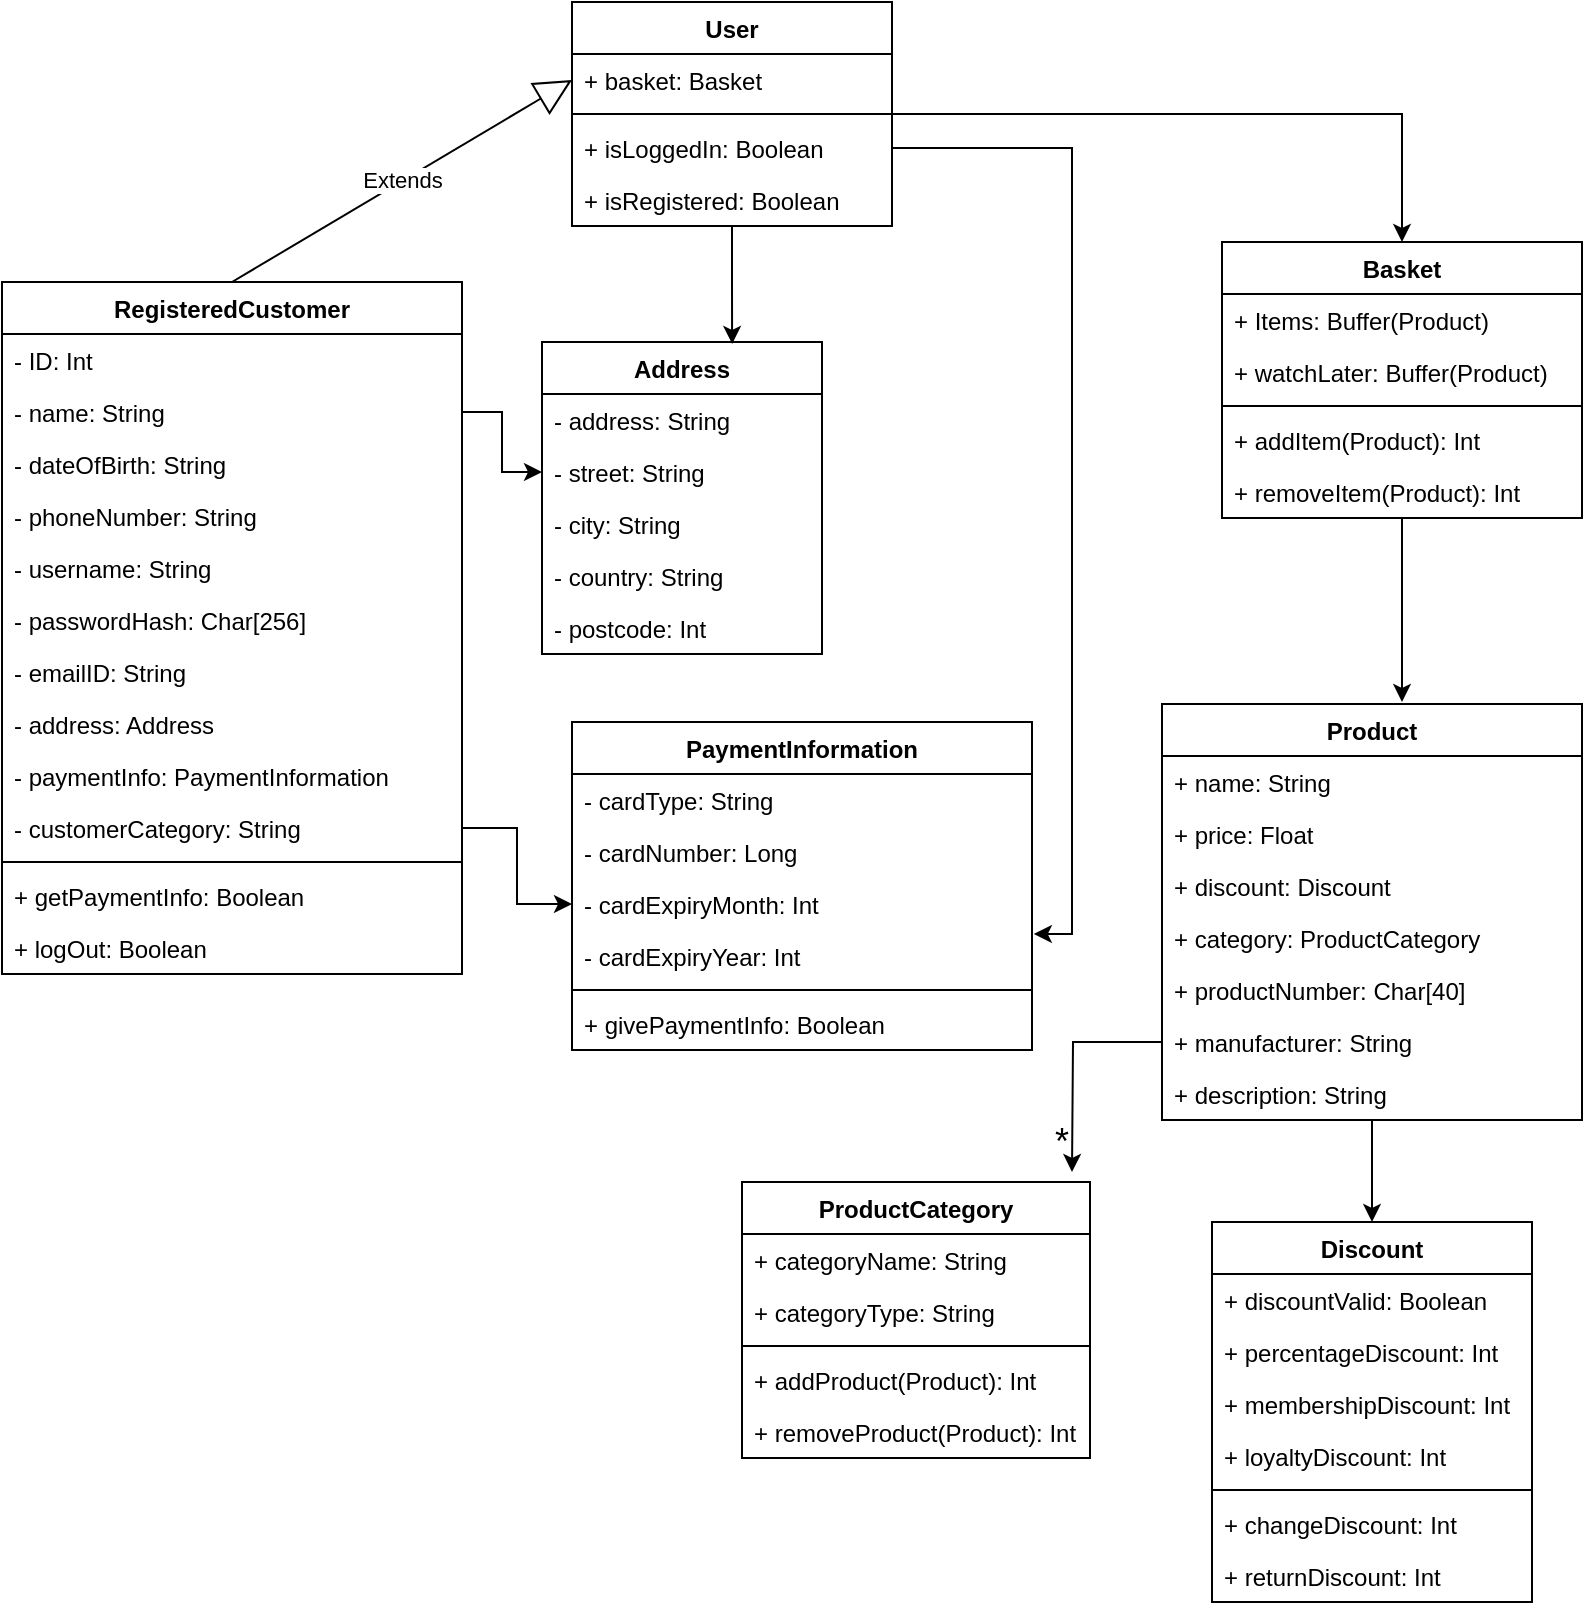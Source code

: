 <mxfile version="20.8.16" type="github">
  <diagram id="Nh0nanDuNYJZ3tOj_Rlb" name="Page-1">
    <mxGraphModel dx="1434" dy="759" grid="1" gridSize="10" guides="1" tooltips="1" connect="1" arrows="1" fold="1" page="1" pageScale="1" pageWidth="827" pageHeight="1169" math="0" shadow="0">
      <root>
        <mxCell id="0" />
        <mxCell id="1" parent="0" />
        <mxCell id="YDbHKs5XharbR7hThd1T-99" style="edgeStyle=orthogonalEdgeStyle;rounded=0;orthogonalLoop=1;jettySize=auto;html=1;entryX=0.5;entryY=0;entryDx=0;entryDy=0;endArrow=classic;endFill=1;" parent="1" source="YDbHKs5XharbR7hThd1T-2" target="YDbHKs5XharbR7hThd1T-66" edge="1">
          <mxGeometry relative="1" as="geometry" />
        </mxCell>
        <mxCell id="YDbHKs5XharbR7hThd1T-2" value="Product" style="swimlane;fontStyle=1;childLayout=stackLayout;horizontal=1;startSize=26;fillColor=none;horizontalStack=0;resizeParent=1;resizeParentMax=0;resizeLast=0;collapsible=1;marginBottom=0;" parent="1" vertex="1">
          <mxGeometry x="610" y="361" width="210" height="208" as="geometry">
            <mxRectangle x="120" y="160" width="70" height="26" as="alternateBounds" />
          </mxGeometry>
        </mxCell>
        <mxCell id="YDbHKs5XharbR7hThd1T-3" value="+ name: String" style="text;strokeColor=none;fillColor=none;align=left;verticalAlign=top;spacingLeft=4;spacingRight=4;overflow=hidden;rotatable=0;points=[[0,0.5],[1,0.5]];portConstraint=eastwest;" parent="YDbHKs5XharbR7hThd1T-2" vertex="1">
          <mxGeometry y="26" width="210" height="26" as="geometry" />
        </mxCell>
        <mxCell id="YDbHKs5XharbR7hThd1T-4" value="+ price: Float" style="text;strokeColor=none;fillColor=none;align=left;verticalAlign=top;spacingLeft=4;spacingRight=4;overflow=hidden;rotatable=0;points=[[0,0.5],[1,0.5]];portConstraint=eastwest;" parent="YDbHKs5XharbR7hThd1T-2" vertex="1">
          <mxGeometry y="52" width="210" height="26" as="geometry" />
        </mxCell>
        <mxCell id="YDbHKs5XharbR7hThd1T-5" value="+ discount: Discount" style="text;strokeColor=none;fillColor=none;align=left;verticalAlign=top;spacingLeft=4;spacingRight=4;overflow=hidden;rotatable=0;points=[[0,0.5],[1,0.5]];portConstraint=eastwest;" parent="YDbHKs5XharbR7hThd1T-2" vertex="1">
          <mxGeometry y="78" width="210" height="26" as="geometry" />
        </mxCell>
        <mxCell id="YDbHKs5XharbR7hThd1T-101" value="+ category: ProductCategory" style="text;strokeColor=none;fillColor=none;align=left;verticalAlign=top;spacingLeft=4;spacingRight=4;overflow=hidden;rotatable=0;points=[[0,0.5],[1,0.5]];portConstraint=eastwest;" parent="YDbHKs5XharbR7hThd1T-2" vertex="1">
          <mxGeometry y="104" width="210" height="26" as="geometry" />
        </mxCell>
        <mxCell id="YDbHKs5XharbR7hThd1T-9" value="+ productNumber: Char[40]" style="text;strokeColor=none;fillColor=none;align=left;verticalAlign=top;spacingLeft=4;spacingRight=4;overflow=hidden;rotatable=0;points=[[0,0.5],[1,0.5]];portConstraint=eastwest;" parent="YDbHKs5XharbR7hThd1T-2" vertex="1">
          <mxGeometry y="130" width="210" height="26" as="geometry" />
        </mxCell>
        <mxCell id="YDbHKs5XharbR7hThd1T-8" value="+ manufacturer: String" style="text;strokeColor=none;fillColor=none;align=left;verticalAlign=top;spacingLeft=4;spacingRight=4;overflow=hidden;rotatable=0;points=[[0,0.5],[1,0.5]];portConstraint=eastwest;" parent="YDbHKs5XharbR7hThd1T-2" vertex="1">
          <mxGeometry y="156" width="210" height="26" as="geometry" />
        </mxCell>
        <mxCell id="YDbHKs5XharbR7hThd1T-7" value="+ description: String" style="text;strokeColor=none;fillColor=none;align=left;verticalAlign=top;spacingLeft=4;spacingRight=4;overflow=hidden;rotatable=0;points=[[0,0.5],[1,0.5]];portConstraint=eastwest;" parent="YDbHKs5XharbR7hThd1T-2" vertex="1">
          <mxGeometry y="182" width="210" height="26" as="geometry" />
        </mxCell>
        <mxCell id="YDbHKs5XharbR7hThd1T-11" value="RegisteredCustomer" style="swimlane;fontStyle=1;align=center;verticalAlign=top;childLayout=stackLayout;horizontal=1;startSize=26;horizontalStack=0;resizeParent=1;resizeParentMax=0;resizeLast=0;collapsible=1;marginBottom=0;" parent="1" vertex="1">
          <mxGeometry x="30" y="150" width="230" height="346" as="geometry" />
        </mxCell>
        <mxCell id="YDbHKs5XharbR7hThd1T-12" value="- ID: Int" style="text;strokeColor=none;fillColor=none;align=left;verticalAlign=top;spacingLeft=4;spacingRight=4;overflow=hidden;rotatable=0;points=[[0,0.5],[1,0.5]];portConstraint=eastwest;" parent="YDbHKs5XharbR7hThd1T-11" vertex="1">
          <mxGeometry y="26" width="230" height="26" as="geometry" />
        </mxCell>
        <mxCell id="YDbHKs5XharbR7hThd1T-15" value="- name: String" style="text;strokeColor=none;fillColor=none;align=left;verticalAlign=top;spacingLeft=4;spacingRight=4;overflow=hidden;rotatable=0;points=[[0,0.5],[1,0.5]];portConstraint=eastwest;" parent="YDbHKs5XharbR7hThd1T-11" vertex="1">
          <mxGeometry y="52" width="230" height="26" as="geometry" />
        </mxCell>
        <mxCell id="YDbHKs5XharbR7hThd1T-16" value="- dateOfBirth: String" style="text;strokeColor=none;fillColor=none;align=left;verticalAlign=top;spacingLeft=4;spacingRight=4;overflow=hidden;rotatable=0;points=[[0,0.5],[1,0.5]];portConstraint=eastwest;" parent="YDbHKs5XharbR7hThd1T-11" vertex="1">
          <mxGeometry y="78" width="230" height="26" as="geometry" />
        </mxCell>
        <mxCell id="YDbHKs5XharbR7hThd1T-51" value="- phoneNumber: String" style="text;strokeColor=none;fillColor=none;align=left;verticalAlign=top;spacingLeft=4;spacingRight=4;overflow=hidden;rotatable=0;points=[[0,0.5],[1,0.5]];portConstraint=eastwest;" parent="YDbHKs5XharbR7hThd1T-11" vertex="1">
          <mxGeometry y="104" width="230" height="26" as="geometry" />
        </mxCell>
        <mxCell id="YDbHKs5XharbR7hThd1T-77" value="- username: String" style="text;strokeColor=none;fillColor=none;align=left;verticalAlign=top;spacingLeft=4;spacingRight=4;overflow=hidden;rotatable=0;points=[[0,0.5],[1,0.5]];portConstraint=eastwest;" parent="YDbHKs5XharbR7hThd1T-11" vertex="1">
          <mxGeometry y="130" width="230" height="26" as="geometry" />
        </mxCell>
        <mxCell id="YDbHKs5XharbR7hThd1T-78" value="- passwordHash: Char[256]" style="text;strokeColor=none;fillColor=none;align=left;verticalAlign=top;spacingLeft=4;spacingRight=4;overflow=hidden;rotatable=0;points=[[0,0.5],[1,0.5]];portConstraint=eastwest;" parent="YDbHKs5XharbR7hThd1T-11" vertex="1">
          <mxGeometry y="156" width="230" height="26" as="geometry" />
        </mxCell>
        <mxCell id="YDbHKs5XharbR7hThd1T-50" value="- emailID: String" style="text;strokeColor=none;fillColor=none;align=left;verticalAlign=top;spacingLeft=4;spacingRight=4;overflow=hidden;rotatable=0;points=[[0,0.5],[1,0.5]];portConstraint=eastwest;" parent="YDbHKs5XharbR7hThd1T-11" vertex="1">
          <mxGeometry y="182" width="230" height="26" as="geometry" />
        </mxCell>
        <mxCell id="YDbHKs5XharbR7hThd1T-88" value="- address: Address" style="text;strokeColor=none;fillColor=none;align=left;verticalAlign=top;spacingLeft=4;spacingRight=4;overflow=hidden;rotatable=0;points=[[0,0.5],[1,0.5]];portConstraint=eastwest;" parent="YDbHKs5XharbR7hThd1T-11" vertex="1">
          <mxGeometry y="208" width="230" height="26" as="geometry" />
        </mxCell>
        <mxCell id="YDbHKs5XharbR7hThd1T-87" value="- paymentInfo: PaymentInformation" style="text;strokeColor=none;fillColor=none;align=left;verticalAlign=top;spacingLeft=4;spacingRight=4;overflow=hidden;rotatable=0;points=[[0,0.5],[1,0.5]];portConstraint=eastwest;" parent="YDbHKs5XharbR7hThd1T-11" vertex="1">
          <mxGeometry y="234" width="230" height="26" as="geometry" />
        </mxCell>
        <mxCell id="YDbHKs5XharbR7hThd1T-75" value="- customerCategory: String" style="text;strokeColor=none;fillColor=none;align=left;verticalAlign=top;spacingLeft=4;spacingRight=4;overflow=hidden;rotatable=0;points=[[0,0.5],[1,0.5]];portConstraint=eastwest;" parent="YDbHKs5XharbR7hThd1T-11" vertex="1">
          <mxGeometry y="260" width="230" height="26" as="geometry" />
        </mxCell>
        <mxCell id="YDbHKs5XharbR7hThd1T-13" value="" style="line;strokeWidth=1;fillColor=none;align=left;verticalAlign=middle;spacingTop=-1;spacingLeft=3;spacingRight=3;rotatable=0;labelPosition=right;points=[];portConstraint=eastwest;" parent="YDbHKs5XharbR7hThd1T-11" vertex="1">
          <mxGeometry y="286" width="230" height="8" as="geometry" />
        </mxCell>
        <mxCell id="YDbHKs5XharbR7hThd1T-14" value="+ getPaymentInfo: Boolean" style="text;strokeColor=none;fillColor=none;align=left;verticalAlign=top;spacingLeft=4;spacingRight=4;overflow=hidden;rotatable=0;points=[[0,0.5],[1,0.5]];portConstraint=eastwest;" parent="YDbHKs5XharbR7hThd1T-11" vertex="1">
          <mxGeometry y="294" width="230" height="26" as="geometry" />
        </mxCell>
        <mxCell id="YDbHKs5XharbR7hThd1T-76" value="+ logOut: Boolean" style="text;strokeColor=none;fillColor=none;align=left;verticalAlign=top;spacingLeft=4;spacingRight=4;overflow=hidden;rotatable=0;points=[[0,0.5],[1,0.5]];portConstraint=eastwest;" parent="YDbHKs5XharbR7hThd1T-11" vertex="1">
          <mxGeometry y="320" width="230" height="26" as="geometry" />
        </mxCell>
        <mxCell id="YDbHKs5XharbR7hThd1T-25" value="Address" style="swimlane;fontStyle=1;childLayout=stackLayout;horizontal=1;startSize=26;fillColor=none;horizontalStack=0;resizeParent=1;resizeParentMax=0;resizeLast=0;collapsible=1;marginBottom=0;" parent="1" vertex="1">
          <mxGeometry x="300" y="180" width="140" height="156" as="geometry" />
        </mxCell>
        <mxCell id="YDbHKs5XharbR7hThd1T-26" value="- address: String" style="text;strokeColor=none;fillColor=none;align=left;verticalAlign=top;spacingLeft=4;spacingRight=4;overflow=hidden;rotatable=0;points=[[0,0.5],[1,0.5]];portConstraint=eastwest;" parent="YDbHKs5XharbR7hThd1T-25" vertex="1">
          <mxGeometry y="26" width="140" height="26" as="geometry" />
        </mxCell>
        <mxCell id="YDbHKs5XharbR7hThd1T-83" value="- street: String" style="text;strokeColor=none;fillColor=none;align=left;verticalAlign=top;spacingLeft=4;spacingRight=4;overflow=hidden;rotatable=0;points=[[0,0.5],[1,0.5]];portConstraint=eastwest;" parent="YDbHKs5XharbR7hThd1T-25" vertex="1">
          <mxGeometry y="52" width="140" height="26" as="geometry" />
        </mxCell>
        <mxCell id="YDbHKs5XharbR7hThd1T-27" value="- city: String" style="text;strokeColor=none;fillColor=none;align=left;verticalAlign=top;spacingLeft=4;spacingRight=4;overflow=hidden;rotatable=0;points=[[0,0.5],[1,0.5]];portConstraint=eastwest;" parent="YDbHKs5XharbR7hThd1T-25" vertex="1">
          <mxGeometry y="78" width="140" height="26" as="geometry" />
        </mxCell>
        <mxCell id="YDbHKs5XharbR7hThd1T-28" value="- country: String" style="text;strokeColor=none;fillColor=none;align=left;verticalAlign=top;spacingLeft=4;spacingRight=4;overflow=hidden;rotatable=0;points=[[0,0.5],[1,0.5]];portConstraint=eastwest;" parent="YDbHKs5XharbR7hThd1T-25" vertex="1">
          <mxGeometry y="104" width="140" height="26" as="geometry" />
        </mxCell>
        <mxCell id="YDbHKs5XharbR7hThd1T-49" value="- postcode: Int" style="text;strokeColor=none;fillColor=none;align=left;verticalAlign=top;spacingLeft=4;spacingRight=4;overflow=hidden;rotatable=0;points=[[0,0.5],[1,0.5]];portConstraint=eastwest;" parent="YDbHKs5XharbR7hThd1T-25" vertex="1">
          <mxGeometry y="130" width="140" height="26" as="geometry" />
        </mxCell>
        <mxCell id="YDbHKs5XharbR7hThd1T-34" value="PaymentInformation" style="swimlane;fontStyle=1;align=center;verticalAlign=top;childLayout=stackLayout;horizontal=1;startSize=26;horizontalStack=0;resizeParent=1;resizeParentMax=0;resizeLast=0;collapsible=1;marginBottom=0;" parent="1" vertex="1">
          <mxGeometry x="315" y="370" width="230" height="164" as="geometry" />
        </mxCell>
        <mxCell id="YDbHKs5XharbR7hThd1T-35" value="- cardType: String    " style="text;strokeColor=none;fillColor=none;align=left;verticalAlign=top;spacingLeft=4;spacingRight=4;overflow=hidden;rotatable=0;points=[[0,0.5],[1,0.5]];portConstraint=eastwest;" parent="YDbHKs5XharbR7hThd1T-34" vertex="1">
          <mxGeometry y="26" width="230" height="26" as="geometry" />
        </mxCell>
        <mxCell id="YDbHKs5XharbR7hThd1T-36" value="- cardNumber: Long" style="text;strokeColor=none;fillColor=none;align=left;verticalAlign=top;spacingLeft=4;spacingRight=4;overflow=hidden;rotatable=0;points=[[0,0.5],[1,0.5]];portConstraint=eastwest;" parent="YDbHKs5XharbR7hThd1T-34" vertex="1">
          <mxGeometry y="52" width="230" height="26" as="geometry" />
        </mxCell>
        <mxCell id="YDbHKs5XharbR7hThd1T-37" value="- cardExpiryMonth: Int" style="text;strokeColor=none;fillColor=none;align=left;verticalAlign=top;spacingLeft=4;spacingRight=4;overflow=hidden;rotatable=0;points=[[0,0.5],[1,0.5]];portConstraint=eastwest;" parent="YDbHKs5XharbR7hThd1T-34" vertex="1">
          <mxGeometry y="78" width="230" height="26" as="geometry" />
        </mxCell>
        <mxCell id="YDbHKs5XharbR7hThd1T-48" value="- cardExpiryYear: Int" style="text;strokeColor=none;fillColor=none;align=left;verticalAlign=top;spacingLeft=4;spacingRight=4;overflow=hidden;rotatable=0;points=[[0,0.5],[1,0.5]];portConstraint=eastwest;" parent="YDbHKs5XharbR7hThd1T-34" vertex="1">
          <mxGeometry y="104" width="230" height="26" as="geometry" />
        </mxCell>
        <mxCell id="YDbHKs5XharbR7hThd1T-38" value="" style="line;strokeWidth=1;fillColor=none;align=left;verticalAlign=middle;spacingTop=-1;spacingLeft=3;spacingRight=3;rotatable=0;labelPosition=right;points=[];portConstraint=eastwest;" parent="YDbHKs5XharbR7hThd1T-34" vertex="1">
          <mxGeometry y="130" width="230" height="8" as="geometry" />
        </mxCell>
        <mxCell id="YDbHKs5XharbR7hThd1T-39" value="+ givePaymentInfo: Boolean" style="text;strokeColor=none;fillColor=none;align=left;verticalAlign=top;spacingLeft=4;spacingRight=4;overflow=hidden;rotatable=0;points=[[0,0.5],[1,0.5]];portConstraint=eastwest;" parent="YDbHKs5XharbR7hThd1T-34" vertex="1">
          <mxGeometry y="138" width="230" height="26" as="geometry" />
        </mxCell>
        <mxCell id="YDbHKs5XharbR7hThd1T-98" style="edgeStyle=orthogonalEdgeStyle;rounded=0;orthogonalLoop=1;jettySize=auto;html=1;endArrow=classic;endFill=1;" parent="1" source="YDbHKs5XharbR7hThd1T-52" edge="1">
          <mxGeometry relative="1" as="geometry">
            <mxPoint x="730" y="360" as="targetPoint" />
          </mxGeometry>
        </mxCell>
        <mxCell id="YDbHKs5XharbR7hThd1T-52" value="Basket" style="swimlane;fontStyle=1;align=center;verticalAlign=top;childLayout=stackLayout;horizontal=1;startSize=26;horizontalStack=0;resizeParent=1;resizeParentMax=0;resizeLast=0;collapsible=1;marginBottom=0;labelBorderColor=none;strokeColor=default;fillColor=none;" parent="1" vertex="1">
          <mxGeometry x="640" y="130" width="180" height="138" as="geometry" />
        </mxCell>
        <mxCell id="YDbHKs5XharbR7hThd1T-53" value="+ Items: Buffer(Product)" style="text;strokeColor=none;fillColor=none;align=left;verticalAlign=top;spacingLeft=4;spacingRight=4;overflow=hidden;rotatable=0;points=[[0,0.5],[1,0.5]];portConstraint=eastwest;labelBorderColor=none;" parent="YDbHKs5XharbR7hThd1T-52" vertex="1">
          <mxGeometry y="26" width="180" height="26" as="geometry" />
        </mxCell>
        <mxCell id="YDbHKs5XharbR7hThd1T-56" value="+ watchLater: Buffer(Product)" style="text;strokeColor=none;fillColor=none;align=left;verticalAlign=top;spacingLeft=4;spacingRight=4;overflow=hidden;rotatable=0;points=[[0,0.5],[1,0.5]];portConstraint=eastwest;labelBorderColor=none;" parent="YDbHKs5XharbR7hThd1T-52" vertex="1">
          <mxGeometry y="52" width="180" height="26" as="geometry" />
        </mxCell>
        <mxCell id="YDbHKs5XharbR7hThd1T-54" value="" style="line;strokeWidth=1;fillColor=none;align=left;verticalAlign=middle;spacingTop=-1;spacingLeft=3;spacingRight=3;rotatable=0;labelPosition=right;points=[];portConstraint=eastwest;labelBorderColor=none;" parent="YDbHKs5XharbR7hThd1T-52" vertex="1">
          <mxGeometry y="78" width="180" height="8" as="geometry" />
        </mxCell>
        <mxCell id="YDbHKs5XharbR7hThd1T-55" value="+ addItem(Product): Int" style="text;strokeColor=none;fillColor=none;align=left;verticalAlign=top;spacingLeft=4;spacingRight=4;overflow=hidden;rotatable=0;points=[[0,0.5],[1,0.5]];portConstraint=eastwest;labelBorderColor=none;" parent="YDbHKs5XharbR7hThd1T-52" vertex="1">
          <mxGeometry y="86" width="180" height="26" as="geometry" />
        </mxCell>
        <mxCell id="YDbHKs5XharbR7hThd1T-58" value="+ removeItem(Product): Int" style="text;strokeColor=none;fillColor=none;align=left;verticalAlign=top;spacingLeft=4;spacingRight=4;overflow=hidden;rotatable=0;points=[[0,0.5],[1,0.5]];portConstraint=eastwest;labelBorderColor=none;" parent="YDbHKs5XharbR7hThd1T-52" vertex="1">
          <mxGeometry y="112" width="180" height="26" as="geometry" />
        </mxCell>
        <mxCell id="YDbHKs5XharbR7hThd1T-59" value="ProductCategory" style="swimlane;fontStyle=1;align=center;verticalAlign=top;childLayout=stackLayout;horizontal=1;startSize=26;horizontalStack=0;resizeParent=1;resizeParentMax=0;resizeLast=0;collapsible=1;marginBottom=0;labelBorderColor=none;strokeColor=default;fillColor=none;" parent="1" vertex="1">
          <mxGeometry x="400" y="600" width="174" height="138" as="geometry" />
        </mxCell>
        <mxCell id="YDbHKs5XharbR7hThd1T-60" value="+ categoryName: String" style="text;strokeColor=none;fillColor=none;align=left;verticalAlign=top;spacingLeft=4;spacingRight=4;overflow=hidden;rotatable=0;points=[[0,0.5],[1,0.5]];portConstraint=eastwest;labelBorderColor=none;" parent="YDbHKs5XharbR7hThd1T-59" vertex="1">
          <mxGeometry y="26" width="174" height="26" as="geometry" />
        </mxCell>
        <mxCell id="YDbHKs5XharbR7hThd1T-65" value="+ categoryType: String" style="text;strokeColor=none;fillColor=none;align=left;verticalAlign=top;spacingLeft=4;spacingRight=4;overflow=hidden;rotatable=0;points=[[0,0.5],[1,0.5]];portConstraint=eastwest;labelBorderColor=none;" parent="YDbHKs5XharbR7hThd1T-59" vertex="1">
          <mxGeometry y="52" width="174" height="26" as="geometry" />
        </mxCell>
        <mxCell id="YDbHKs5XharbR7hThd1T-61" value="" style="line;strokeWidth=1;fillColor=none;align=left;verticalAlign=middle;spacingTop=-1;spacingLeft=3;spacingRight=3;rotatable=0;labelPosition=right;points=[];portConstraint=eastwest;labelBorderColor=none;" parent="YDbHKs5XharbR7hThd1T-59" vertex="1">
          <mxGeometry y="78" width="174" height="8" as="geometry" />
        </mxCell>
        <mxCell id="YDbHKs5XharbR7hThd1T-62" value="+ addProduct(Product): Int" style="text;strokeColor=none;fillColor=none;align=left;verticalAlign=top;spacingLeft=4;spacingRight=4;overflow=hidden;rotatable=0;points=[[0,0.5],[1,0.5]];portConstraint=eastwest;labelBorderColor=none;" parent="YDbHKs5XharbR7hThd1T-59" vertex="1">
          <mxGeometry y="86" width="174" height="26" as="geometry" />
        </mxCell>
        <mxCell id="YDbHKs5XharbR7hThd1T-73" value="+ removeProduct(Product): Int" style="text;strokeColor=none;fillColor=none;align=left;verticalAlign=top;spacingLeft=4;spacingRight=4;overflow=hidden;rotatable=0;points=[[0,0.5],[1,0.5]];portConstraint=eastwest;labelBorderColor=none;" parent="YDbHKs5XharbR7hThd1T-59" vertex="1">
          <mxGeometry y="112" width="174" height="26" as="geometry" />
        </mxCell>
        <mxCell id="YDbHKs5XharbR7hThd1T-66" value="Discount" style="swimlane;fontStyle=1;align=center;verticalAlign=top;childLayout=stackLayout;horizontal=1;startSize=26;horizontalStack=0;resizeParent=1;resizeParentMax=0;resizeLast=0;collapsible=1;marginBottom=0;labelBorderColor=none;strokeColor=default;fillColor=none;" parent="1" vertex="1">
          <mxGeometry x="635" y="620" width="160" height="190" as="geometry" />
        </mxCell>
        <mxCell id="YDbHKs5XharbR7hThd1T-67" value="+ discountValid: Boolean" style="text;strokeColor=none;fillColor=none;align=left;verticalAlign=top;spacingLeft=4;spacingRight=4;overflow=hidden;rotatable=0;points=[[0,0.5],[1,0.5]];portConstraint=eastwest;labelBorderColor=none;" parent="YDbHKs5XharbR7hThd1T-66" vertex="1">
          <mxGeometry y="26" width="160" height="26" as="geometry" />
        </mxCell>
        <mxCell id="YDbHKs5XharbR7hThd1T-71" value="+ percentageDiscount: Int" style="text;strokeColor=none;fillColor=none;align=left;verticalAlign=top;spacingLeft=4;spacingRight=4;overflow=hidden;rotatable=0;points=[[0,0.5],[1,0.5]];portConstraint=eastwest;labelBorderColor=none;" parent="YDbHKs5XharbR7hThd1T-66" vertex="1">
          <mxGeometry y="52" width="160" height="26" as="geometry" />
        </mxCell>
        <mxCell id="YDbHKs5XharbR7hThd1T-70" value="+ membershipDiscount: Int" style="text;strokeColor=none;fillColor=none;align=left;verticalAlign=top;spacingLeft=4;spacingRight=4;overflow=hidden;rotatable=0;points=[[0,0.5],[1,0.5]];portConstraint=eastwest;labelBorderColor=none;" parent="YDbHKs5XharbR7hThd1T-66" vertex="1">
          <mxGeometry y="78" width="160" height="26" as="geometry" />
        </mxCell>
        <mxCell id="YDbHKs5XharbR7hThd1T-72" value="+ loyaltyDiscount: Int" style="text;strokeColor=none;fillColor=none;align=left;verticalAlign=top;spacingLeft=4;spacingRight=4;overflow=hidden;rotatable=0;points=[[0,0.5],[1,0.5]];portConstraint=eastwest;labelBorderColor=none;" parent="YDbHKs5XharbR7hThd1T-66" vertex="1">
          <mxGeometry y="104" width="160" height="26" as="geometry" />
        </mxCell>
        <mxCell id="YDbHKs5XharbR7hThd1T-68" value="" style="line;strokeWidth=1;fillColor=none;align=left;verticalAlign=middle;spacingTop=-1;spacingLeft=3;spacingRight=3;rotatable=0;labelPosition=right;points=[];portConstraint=eastwest;labelBorderColor=none;" parent="YDbHKs5XharbR7hThd1T-66" vertex="1">
          <mxGeometry y="130" width="160" height="8" as="geometry" />
        </mxCell>
        <mxCell id="YDbHKs5XharbR7hThd1T-85" value="+ changeDiscount: Int" style="text;strokeColor=none;fillColor=none;align=left;verticalAlign=top;spacingLeft=4;spacingRight=4;overflow=hidden;rotatable=0;points=[[0,0.5],[1,0.5]];portConstraint=eastwest;labelBorderColor=none;" parent="YDbHKs5XharbR7hThd1T-66" vertex="1">
          <mxGeometry y="138" width="160" height="26" as="geometry" />
        </mxCell>
        <mxCell id="YDbHKs5XharbR7hThd1T-69" value="+ returnDiscount: Int" style="text;strokeColor=none;fillColor=none;align=left;verticalAlign=top;spacingLeft=4;spacingRight=4;overflow=hidden;rotatable=0;points=[[0,0.5],[1,0.5]];portConstraint=eastwest;labelBorderColor=none;" parent="YDbHKs5XharbR7hThd1T-66" vertex="1">
          <mxGeometry y="164" width="160" height="26" as="geometry" />
        </mxCell>
        <mxCell id="YDbHKs5XharbR7hThd1T-93" style="edgeStyle=orthogonalEdgeStyle;rounded=0;orthogonalLoop=1;jettySize=auto;html=1;entryX=0.5;entryY=0;entryDx=0;entryDy=0;" parent="1" source="YDbHKs5XharbR7hThd1T-79" target="YDbHKs5XharbR7hThd1T-52" edge="1">
          <mxGeometry relative="1" as="geometry" />
        </mxCell>
        <mxCell id="qfSrB4xaPqwvn7O4i2Ec-7" style="edgeStyle=orthogonalEdgeStyle;rounded=0;orthogonalLoop=1;jettySize=auto;html=1;entryX=0.679;entryY=0.006;entryDx=0;entryDy=0;entryPerimeter=0;" edge="1" parent="1" source="YDbHKs5XharbR7hThd1T-79" target="YDbHKs5XharbR7hThd1T-25">
          <mxGeometry relative="1" as="geometry" />
        </mxCell>
        <mxCell id="YDbHKs5XharbR7hThd1T-79" value="User" style="swimlane;fontStyle=1;align=center;verticalAlign=top;childLayout=stackLayout;horizontal=1;startSize=26;horizontalStack=0;resizeParent=1;resizeParentMax=0;resizeLast=0;collapsible=1;marginBottom=0;labelBorderColor=none;strokeColor=default;fillColor=none;" parent="1" vertex="1">
          <mxGeometry x="315" y="10" width="160" height="112" as="geometry" />
        </mxCell>
        <mxCell id="YDbHKs5XharbR7hThd1T-80" value="+ basket: Basket" style="text;strokeColor=none;fillColor=none;align=left;verticalAlign=top;spacingLeft=4;spacingRight=4;overflow=hidden;rotatable=0;points=[[0,0.5],[1,0.5]];portConstraint=eastwest;labelBorderColor=none;" parent="YDbHKs5XharbR7hThd1T-79" vertex="1">
          <mxGeometry y="26" width="160" height="26" as="geometry" />
        </mxCell>
        <mxCell id="YDbHKs5XharbR7hThd1T-81" value="" style="line;strokeWidth=1;fillColor=none;align=left;verticalAlign=middle;spacingTop=-1;spacingLeft=3;spacingRight=3;rotatable=0;labelPosition=right;points=[];portConstraint=eastwest;labelBorderColor=none;" parent="YDbHKs5XharbR7hThd1T-79" vertex="1">
          <mxGeometry y="52" width="160" height="8" as="geometry" />
        </mxCell>
        <mxCell id="YDbHKs5XharbR7hThd1T-82" value="+ isLoggedIn: Boolean" style="text;strokeColor=none;fillColor=none;align=left;verticalAlign=top;spacingLeft=4;spacingRight=4;overflow=hidden;rotatable=0;points=[[0,0.5],[1,0.5]];portConstraint=eastwest;labelBorderColor=none;" parent="YDbHKs5XharbR7hThd1T-79" vertex="1">
          <mxGeometry y="60" width="160" height="26" as="geometry" />
        </mxCell>
        <mxCell id="qfSrB4xaPqwvn7O4i2Ec-1" value="+ isRegistered: Boolean" style="text;strokeColor=none;fillColor=none;align=left;verticalAlign=top;spacingLeft=4;spacingRight=4;overflow=hidden;rotatable=0;points=[[0,0.5],[1,0.5]];portConstraint=eastwest;labelBorderColor=none;" vertex="1" parent="YDbHKs5XharbR7hThd1T-79">
          <mxGeometry y="86" width="160" height="26" as="geometry" />
        </mxCell>
        <mxCell id="YDbHKs5XharbR7hThd1T-91" style="edgeStyle=orthogonalEdgeStyle;rounded=0;orthogonalLoop=1;jettySize=auto;html=1;exitX=1;exitY=0.5;exitDx=0;exitDy=0;entryX=0;entryY=0.5;entryDx=0;entryDy=0;" parent="1" source="YDbHKs5XharbR7hThd1T-75" target="YDbHKs5XharbR7hThd1T-37" edge="1">
          <mxGeometry relative="1" as="geometry">
            <mxPoint x="310" y="465" as="targetPoint" />
          </mxGeometry>
        </mxCell>
        <mxCell id="YDbHKs5XharbR7hThd1T-92" style="edgeStyle=orthogonalEdgeStyle;rounded=0;orthogonalLoop=1;jettySize=auto;html=1;entryX=0;entryY=0.5;entryDx=0;entryDy=0;" parent="1" source="YDbHKs5XharbR7hThd1T-15" target="YDbHKs5XharbR7hThd1T-83" edge="1">
          <mxGeometry relative="1" as="geometry" />
        </mxCell>
        <mxCell id="YDbHKs5XharbR7hThd1T-95" style="edgeStyle=orthogonalEdgeStyle;rounded=0;orthogonalLoop=1;jettySize=auto;html=1;exitX=1;exitY=0.5;exitDx=0;exitDy=0;entryX=1.004;entryY=0.077;entryDx=0;entryDy=0;entryPerimeter=0;" parent="1" source="YDbHKs5XharbR7hThd1T-82" target="YDbHKs5XharbR7hThd1T-48" edge="1">
          <mxGeometry relative="1" as="geometry">
            <mxPoint x="410" y="75" as="sourcePoint" />
          </mxGeometry>
        </mxCell>
        <mxCell id="YDbHKs5XharbR7hThd1T-100" style="edgeStyle=orthogonalEdgeStyle;rounded=0;orthogonalLoop=1;jettySize=auto;html=1;endArrow=classic;endFill=1;" parent="1" source="YDbHKs5XharbR7hThd1T-8" edge="1">
          <mxGeometry relative="1" as="geometry">
            <mxPoint x="565" y="595" as="targetPoint" />
          </mxGeometry>
        </mxCell>
        <mxCell id="qfSrB4xaPqwvn7O4i2Ec-6" value="Extends" style="endArrow=block;endSize=16;endFill=0;html=1;rounded=0;exitX=0.5;exitY=0;exitDx=0;exitDy=0;entryX=0;entryY=0.5;entryDx=0;entryDy=0;" edge="1" parent="1" source="YDbHKs5XharbR7hThd1T-11" target="YDbHKs5XharbR7hThd1T-80">
          <mxGeometry width="160" relative="1" as="geometry">
            <mxPoint x="120" y="190" as="sourcePoint" />
            <mxPoint x="250" y="65.5" as="targetPoint" />
          </mxGeometry>
        </mxCell>
        <mxCell id="qfSrB4xaPqwvn7O4i2Ec-8" value="&lt;font style=&quot;font-size: 18px;&quot;&gt;*&lt;/font&gt;" style="text;html=1;strokeColor=none;fillColor=none;align=center;verticalAlign=middle;whiteSpace=wrap;rounded=0;" vertex="1" parent="1">
          <mxGeometry x="530" y="550" width="60" height="60" as="geometry" />
        </mxCell>
      </root>
    </mxGraphModel>
  </diagram>
</mxfile>
